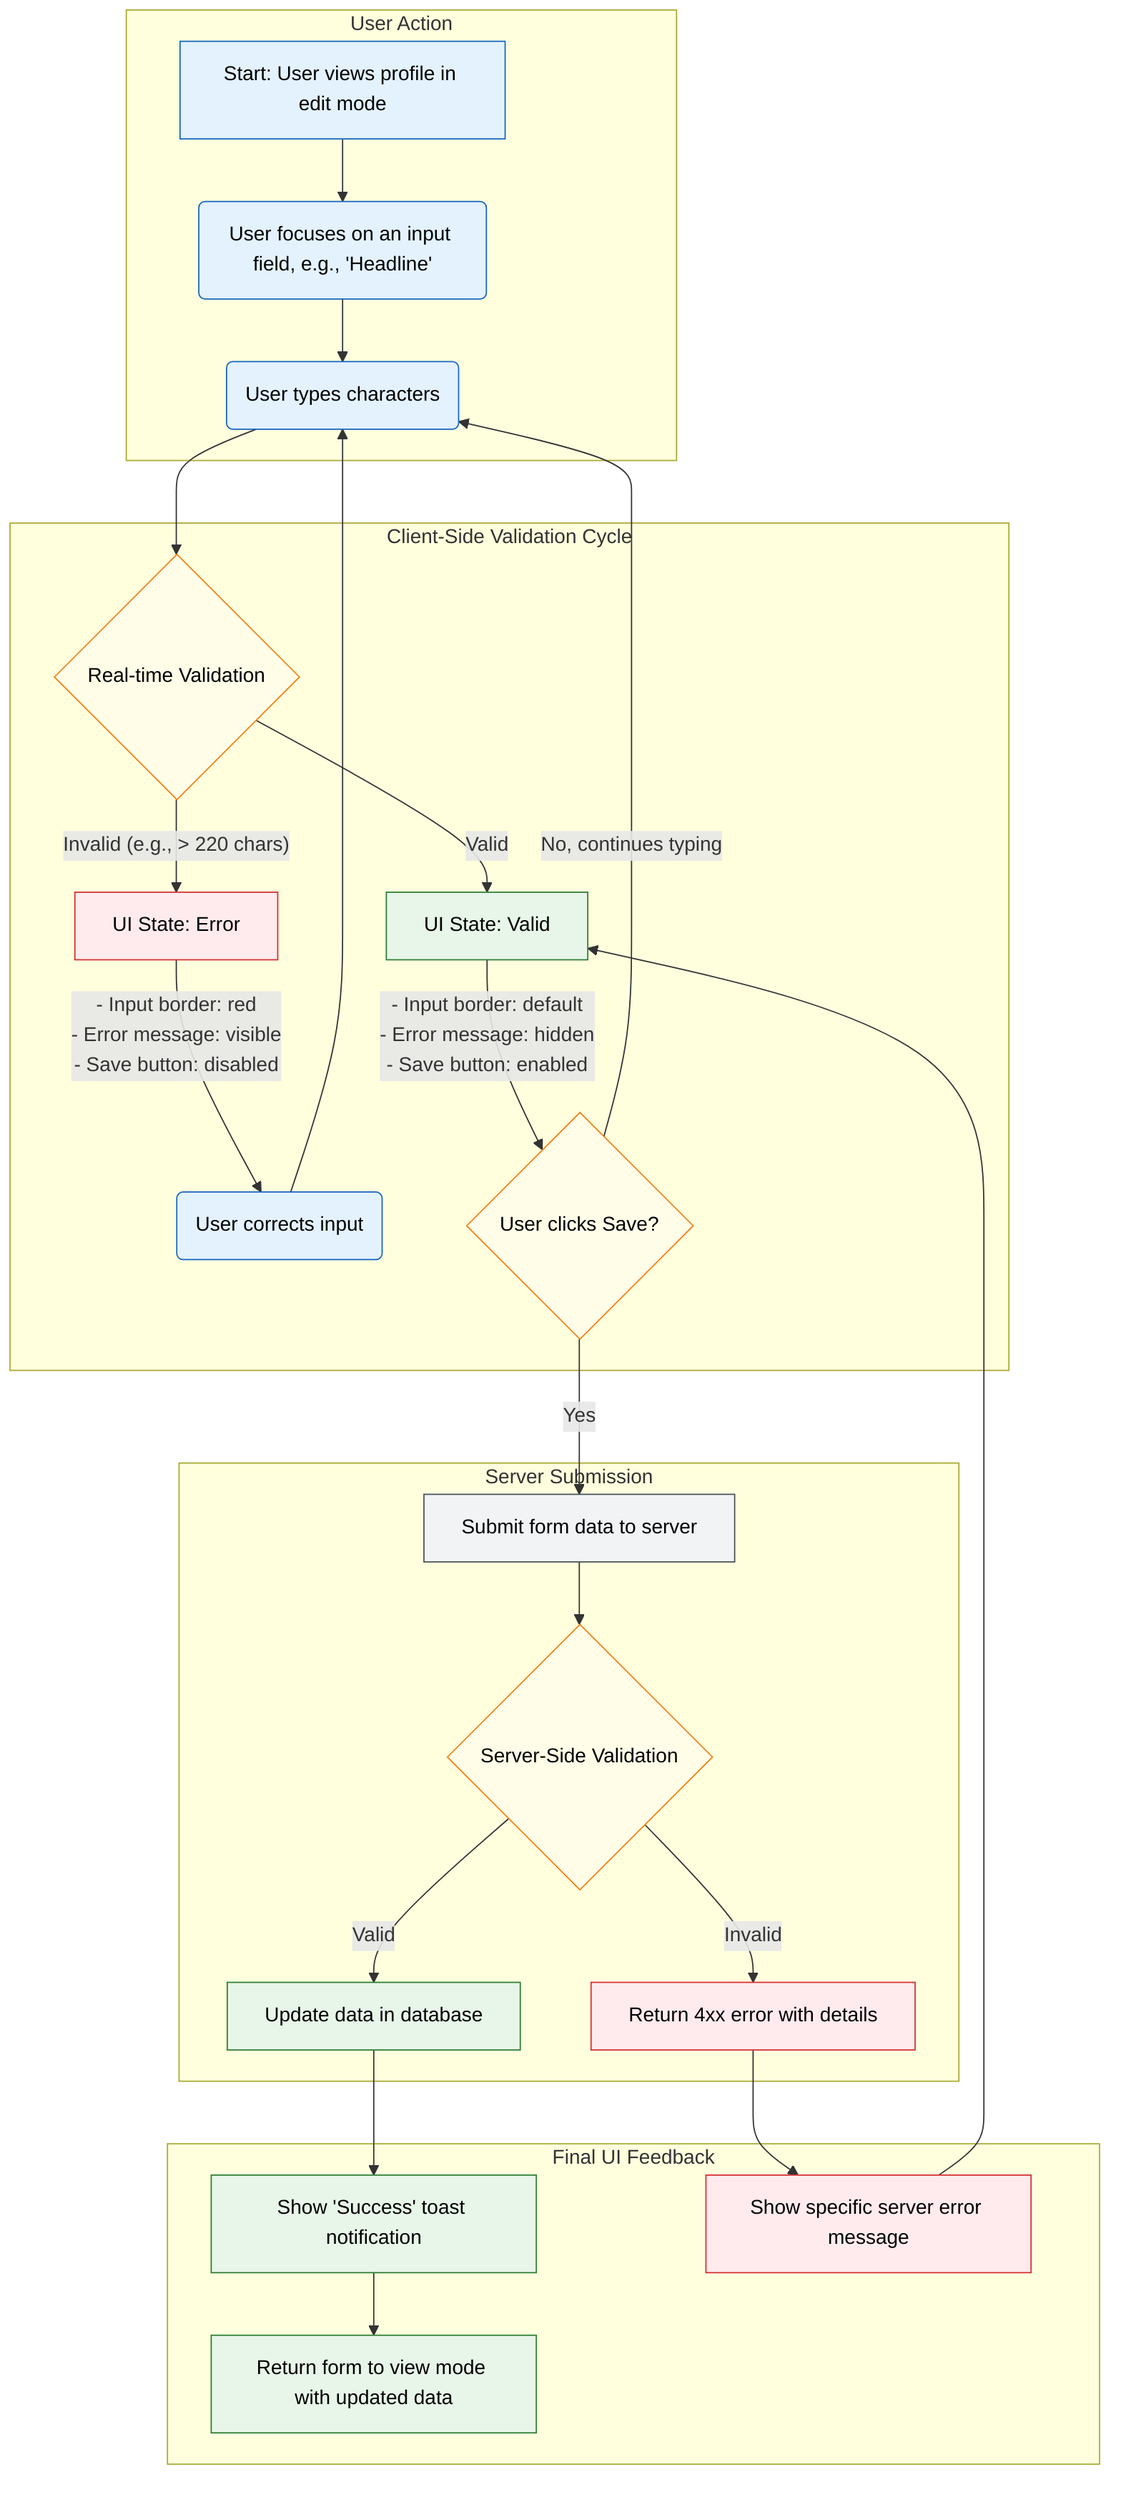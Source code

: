 flowchart TD
    subgraph User Action
        A[Start: User views profile in edit mode] --> B(User focuses on an input field, e.g., 'Headline')
        B --> C(User types characters)
    end

    subgraph Client-Side Validation Cycle
        C --> D{Real-time Validation}
        D -- "Invalid (e.g., > 220 chars)" --> E[UI State: Error]
        E -- "- Input border: red<br/>- Error message: visible<br/>- Save button: disabled" --> F(User corrects input)
        F --> C
        
        D -- "Valid" --> G[UI State: Valid]
        G -- "- Input border: default<br/>- Error message: hidden<br/>- Save button: enabled" --> H{User clicks Save?}
        H -- "No, continues typing" --> C
    end

    subgraph Server Submission
        H -- "Yes" --> I[Submit form data to server]
        I --> J{Server-Side Validation}
        J -- "Valid" --> K[Update data in database]
        J -- "Invalid" --> L[Return 4xx error with details]
    end

    subgraph Final UI Feedback
        K --> M[Show 'Success' toast notification]
        M --> N[Return form to view mode with updated data]
        L --> O[Show specific server error message]
        O --> G
    end

    %% Styling
    classDef userAction fill:#e3f2fd,stroke:#1565c0,color:#000
    classDef errorNode fill:#ffebee,stroke:#d32f2f,color:#000
    classDef successNode fill:#e8f5e9,stroke:#2e7d32,color:#000
    classDef decisionNode fill:#fffde7,stroke:#f57f17,color:#000
    classDef processNode fill:#f1f3f5,stroke:#495057,color:#000

    class A,B,C,F userAction;
    class E,L,O errorNode;
    class G,K,M,N successNode;
    class D,H,J decisionNode;
    class I processNode;